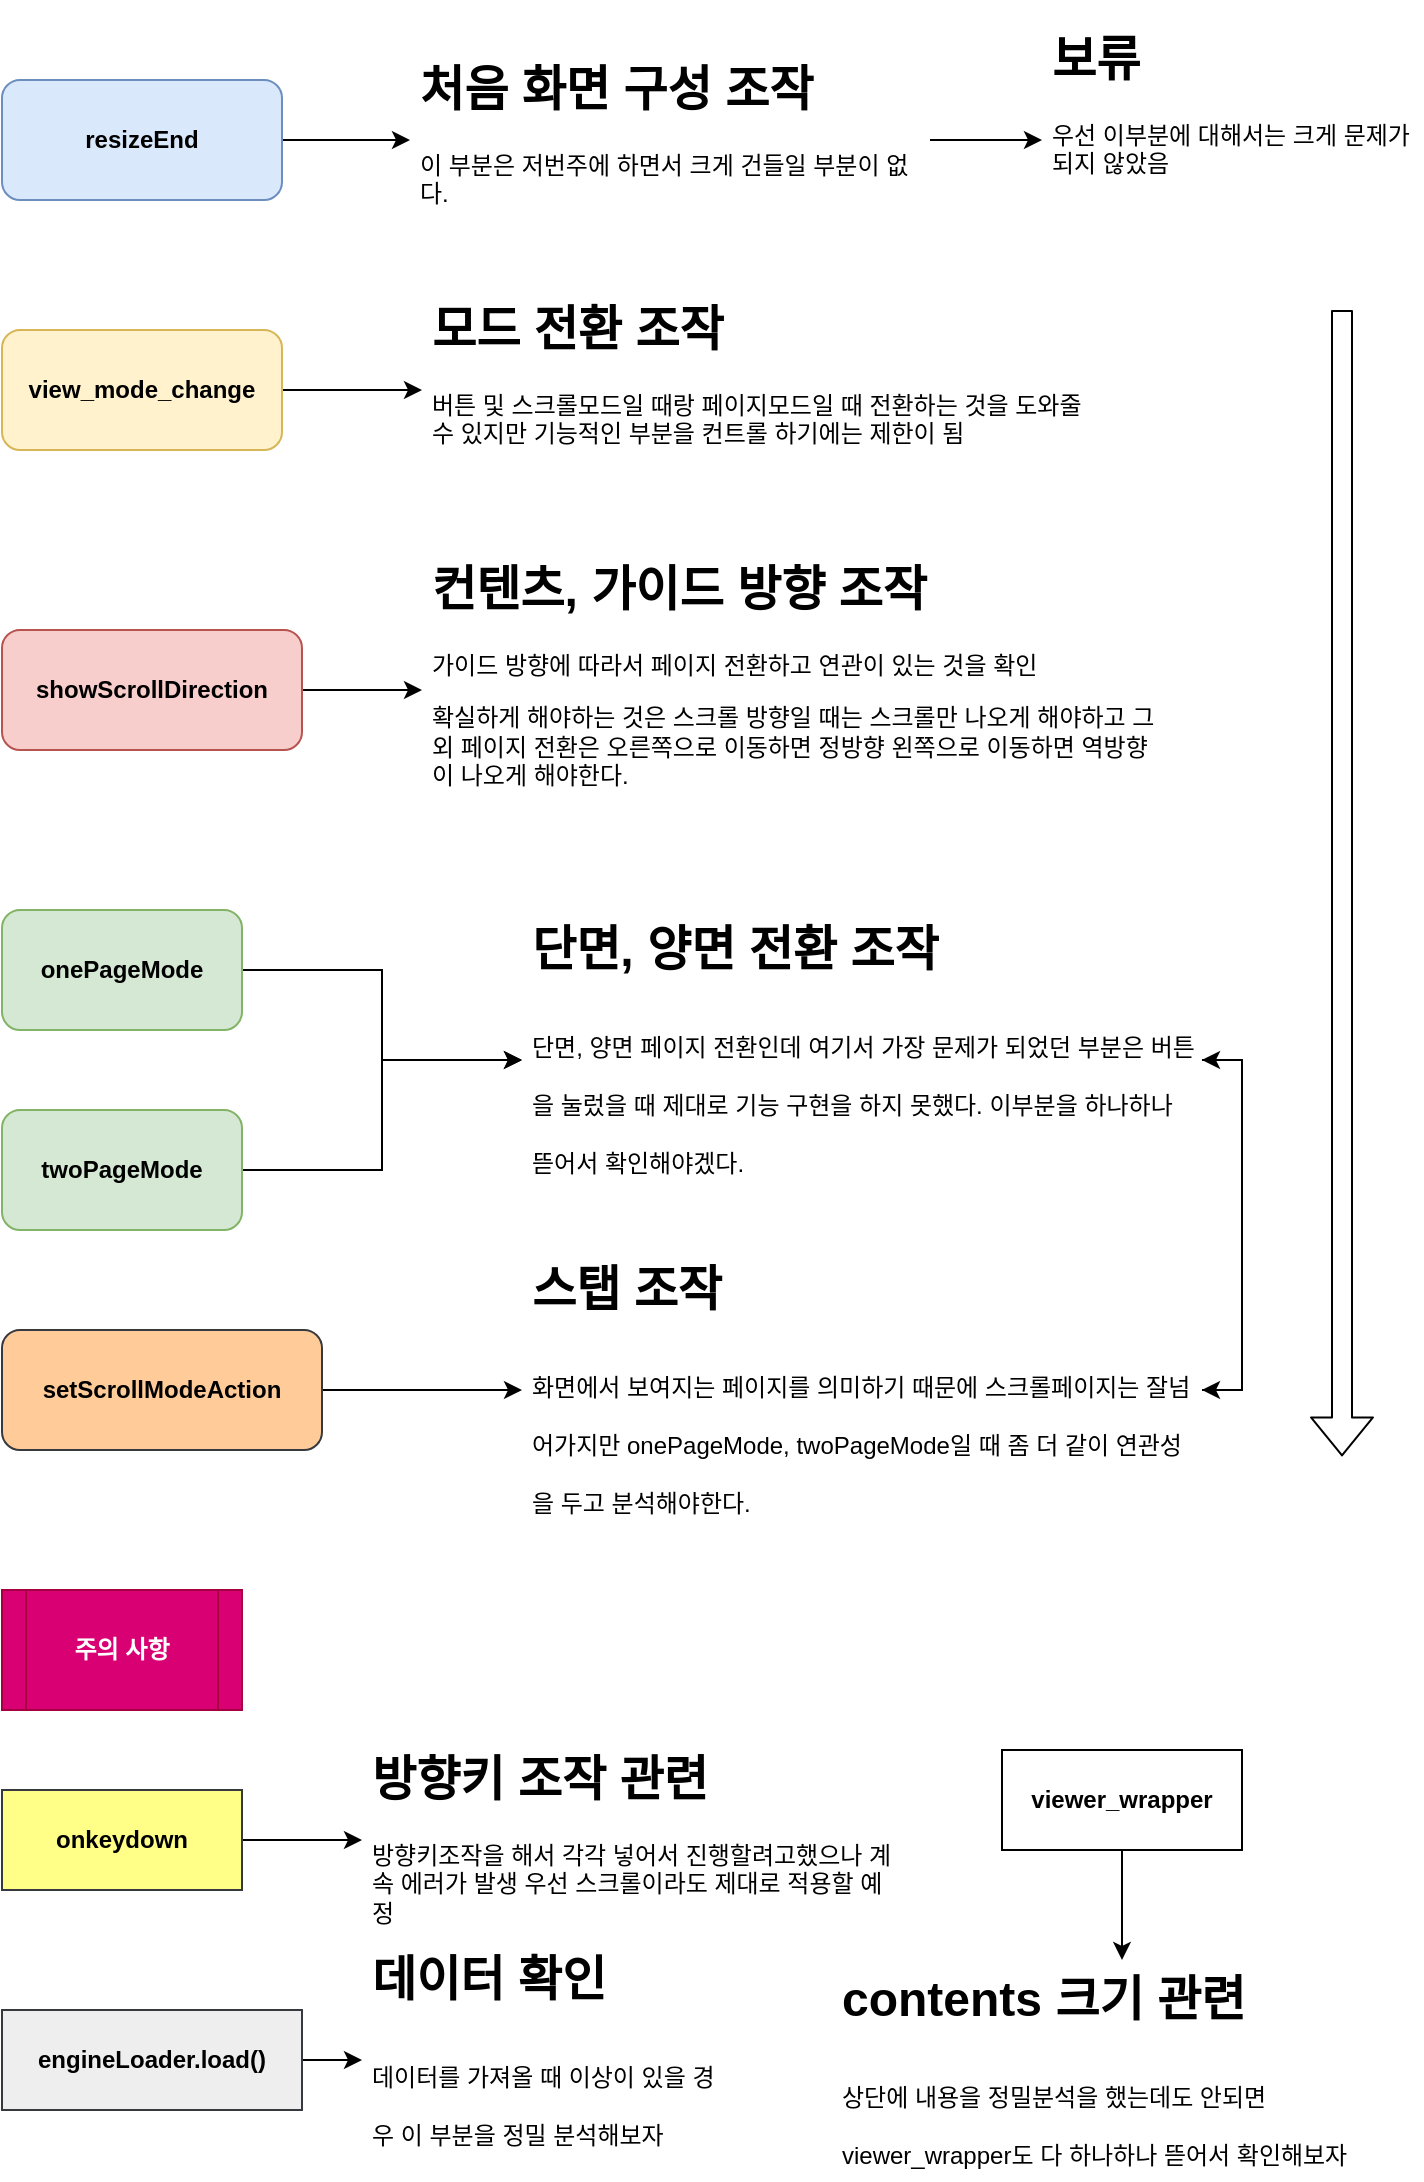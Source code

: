 <mxfile version="14.7.7" type="github">
  <diagram id="IzlXTpwW6o7o62uS0WEG" name="Page-1">
    <mxGraphModel dx="1038" dy="547" grid="1" gridSize="10" guides="1" tooltips="1" connect="1" arrows="1" fold="1" page="1" pageScale="1" pageWidth="827" pageHeight="1169" math="0" shadow="0">
      <root>
        <mxCell id="0" />
        <mxCell id="1" parent="0" />
        <mxCell id="V6XNfu9ZdhstBdqIbPVm-3" style="edgeStyle=orthogonalEdgeStyle;rounded=0;orthogonalLoop=1;jettySize=auto;html=1;entryX=0;entryY=0.5;entryDx=0;entryDy=0;" parent="1" source="V6XNfu9ZdhstBdqIbPVm-1" target="V6XNfu9ZdhstBdqIbPVm-2" edge="1">
          <mxGeometry relative="1" as="geometry" />
        </mxCell>
        <mxCell id="V6XNfu9ZdhstBdqIbPVm-1" value="&lt;b&gt;showScrollDirection&lt;/b&gt;" style="rounded=1;whiteSpace=wrap;html=1;fillColor=#f8cecc;strokeColor=#b85450;" parent="1" vertex="1">
          <mxGeometry x="80" y="320" width="150" height="60" as="geometry" />
        </mxCell>
        <mxCell id="V6XNfu9ZdhstBdqIbPVm-2" value="&lt;h1&gt;컨텐츠, 가이드 방향 조작&amp;nbsp;&lt;/h1&gt;&lt;p&gt;가이드 방향에 따라서 페이지 전환하고 연관이 있는 것을 확인&amp;nbsp;&lt;/p&gt;&lt;p&gt;확실하게 해야하는 것은 스크롤 방향일 때는 스크롤만 나오게 해야하고 그 외 페이지 전환은 오른쪽으로 이동하면 정방향 왼쪽으로 이동하면 역방향이 나오게 해야한다.&amp;nbsp;&lt;/p&gt;" style="text;html=1;strokeColor=none;fillColor=none;spacing=5;spacingTop=-20;whiteSpace=wrap;overflow=hidden;rounded=0;" parent="1" vertex="1">
          <mxGeometry x="290" y="280" width="370" height="140" as="geometry" />
        </mxCell>
        <mxCell id="V6XNfu9ZdhstBdqIbPVm-6" style="edgeStyle=orthogonalEdgeStyle;rounded=0;orthogonalLoop=1;jettySize=auto;html=1;" parent="1" source="V6XNfu9ZdhstBdqIbPVm-4" target="V6XNfu9ZdhstBdqIbPVm-5" edge="1">
          <mxGeometry relative="1" as="geometry" />
        </mxCell>
        <mxCell id="V6XNfu9ZdhstBdqIbPVm-4" value="&lt;b&gt;view_mode_change&lt;/b&gt;" style="rounded=1;whiteSpace=wrap;html=1;fillColor=#fff2cc;strokeColor=#d6b656;" parent="1" vertex="1">
          <mxGeometry x="80" y="170" width="140" height="60" as="geometry" />
        </mxCell>
        <mxCell id="V6XNfu9ZdhstBdqIbPVm-5" value="&lt;h1&gt;모드 전환 조작&lt;/h1&gt;&lt;p&gt;버튼 및 스크롤모드일 때랑 페이지모드일 때 전환하는 것을 도와줄 수 있지만 기능적인 부분을 컨트롤 하기에는 제한이 됨&amp;nbsp;&lt;/p&gt;" style="text;html=1;strokeColor=none;fillColor=none;spacing=5;spacingTop=-20;whiteSpace=wrap;overflow=hidden;rounded=0;" parent="1" vertex="1">
          <mxGeometry x="290" y="150" width="340" height="100" as="geometry" />
        </mxCell>
        <mxCell id="V6XNfu9ZdhstBdqIbPVm-10" style="edgeStyle=orthogonalEdgeStyle;rounded=0;orthogonalLoop=1;jettySize=auto;html=1;entryX=0;entryY=0.5;entryDx=0;entryDy=0;" parent="1" source="V6XNfu9ZdhstBdqIbPVm-7" target="V6XNfu9ZdhstBdqIbPVm-9" edge="1">
          <mxGeometry relative="1" as="geometry" />
        </mxCell>
        <mxCell id="V6XNfu9ZdhstBdqIbPVm-7" value="&lt;b&gt;onePageMode&lt;/b&gt;" style="rounded=1;whiteSpace=wrap;html=1;fillColor=#d5e8d4;strokeColor=#82b366;" parent="1" vertex="1">
          <mxGeometry x="80" y="460" width="120" height="60" as="geometry" />
        </mxCell>
        <mxCell id="V6XNfu9ZdhstBdqIbPVm-11" style="edgeStyle=orthogonalEdgeStyle;rounded=0;orthogonalLoop=1;jettySize=auto;html=1;" parent="1" source="V6XNfu9ZdhstBdqIbPVm-8" target="V6XNfu9ZdhstBdqIbPVm-9" edge="1">
          <mxGeometry relative="1" as="geometry" />
        </mxCell>
        <mxCell id="V6XNfu9ZdhstBdqIbPVm-8" value="&lt;b&gt;twoPageMode&lt;/b&gt;" style="rounded=1;whiteSpace=wrap;html=1;fillColor=#d5e8d4;strokeColor=#82b366;" parent="1" vertex="1">
          <mxGeometry x="80" y="560" width="120" height="60" as="geometry" />
        </mxCell>
        <mxCell id="YyI7yfQiKExQXq_ci0Xg-11" style="edgeStyle=orthogonalEdgeStyle;rounded=0;orthogonalLoop=1;jettySize=auto;html=1;entryX=1;entryY=0.5;entryDx=0;entryDy=0;" edge="1" parent="1" source="V6XNfu9ZdhstBdqIbPVm-9" target="YyI7yfQiKExQXq_ci0Xg-9">
          <mxGeometry relative="1" as="geometry">
            <Array as="points">
              <mxPoint x="700" y="535" />
              <mxPoint x="700" y="700" />
            </Array>
          </mxGeometry>
        </mxCell>
        <mxCell id="V6XNfu9ZdhstBdqIbPVm-9" value="&lt;h1&gt;&lt;span&gt;단면, 양면 전환 조작&lt;/span&gt;&lt;/h1&gt;&lt;h1&gt;&lt;span style=&quot;font-size: 12px ; font-weight: 400&quot;&gt;단면, 양면 페이지 전환인데 여기서 가장 문제가 되었던 부분은 버튼을 눌렀을 때 제대로 기능 구현을 하지 못했다. 이부분을 하나하나 뜯어서 확인해야겠다.&lt;/span&gt;&lt;/h1&gt;" style="text;html=1;strokeColor=none;fillColor=none;spacing=5;spacingTop=-20;whiteSpace=wrap;overflow=hidden;rounded=0;" parent="1" vertex="1">
          <mxGeometry x="340" y="460" width="340" height="150" as="geometry" />
        </mxCell>
        <mxCell id="YyI7yfQiKExQXq_ci0Xg-3" style="edgeStyle=orthogonalEdgeStyle;rounded=0;orthogonalLoop=1;jettySize=auto;html=1;" edge="1" parent="1" source="YyI7yfQiKExQXq_ci0Xg-1" target="YyI7yfQiKExQXq_ci0Xg-2">
          <mxGeometry relative="1" as="geometry" />
        </mxCell>
        <mxCell id="YyI7yfQiKExQXq_ci0Xg-1" value="&lt;b&gt;resizeEnd&lt;/b&gt;" style="rounded=1;whiteSpace=wrap;html=1;fillColor=#dae8fc;strokeColor=#6c8ebf;" vertex="1" parent="1">
          <mxGeometry x="80" y="45" width="140" height="60" as="geometry" />
        </mxCell>
        <mxCell id="YyI7yfQiKExQXq_ci0Xg-17" style="edgeStyle=orthogonalEdgeStyle;rounded=0;orthogonalLoop=1;jettySize=auto;html=1;entryX=0;entryY=0.5;entryDx=0;entryDy=0;" edge="1" parent="1" source="YyI7yfQiKExQXq_ci0Xg-2" target="YyI7yfQiKExQXq_ci0Xg-16">
          <mxGeometry relative="1" as="geometry" />
        </mxCell>
        <mxCell id="YyI7yfQiKExQXq_ci0Xg-2" value="&lt;h1&gt;처음 화면 구성 조작&lt;/h1&gt;&lt;p&gt;이 부분은 저번주에 하면서 크게 건들일 부분이 없다.&amp;nbsp;&lt;/p&gt;" style="text;html=1;strokeColor=none;fillColor=none;spacing=5;spacingTop=-20;whiteSpace=wrap;overflow=hidden;rounded=0;" vertex="1" parent="1">
          <mxGeometry x="284" y="30" width="260" height="90" as="geometry" />
        </mxCell>
        <mxCell id="YyI7yfQiKExQXq_ci0Xg-4" value="&lt;b&gt;주의 사항&lt;/b&gt;" style="shape=process;whiteSpace=wrap;html=1;backgroundOutline=1;fillColor=#d80073;strokeColor=#A50040;fontColor=#ffffff;" vertex="1" parent="1">
          <mxGeometry x="80" y="800" width="120" height="60" as="geometry" />
        </mxCell>
        <mxCell id="YyI7yfQiKExQXq_ci0Xg-22" style="edgeStyle=orthogonalEdgeStyle;rounded=0;orthogonalLoop=1;jettySize=auto;html=1;entryX=0;entryY=0.5;entryDx=0;entryDy=0;" edge="1" parent="1" source="YyI7yfQiKExQXq_ci0Xg-5" target="YyI7yfQiKExQXq_ci0Xg-6">
          <mxGeometry relative="1" as="geometry" />
        </mxCell>
        <mxCell id="YyI7yfQiKExQXq_ci0Xg-5" value="&lt;b&gt;onkeydown&lt;/b&gt;" style="rounded=0;whiteSpace=wrap;html=1;fillColor=#ffff88;strokeColor=#36393d;" vertex="1" parent="1">
          <mxGeometry x="80" y="900" width="120" height="50" as="geometry" />
        </mxCell>
        <mxCell id="YyI7yfQiKExQXq_ci0Xg-6" value="&lt;h1&gt;방향키 조작 관련&lt;/h1&gt;&lt;p&gt;방향키조작을 해서 각각 넣어서 진행할려고했으나 계속 에러가 발생 우선 스크롤이라도 제대로 적용할 예정&amp;nbsp;&lt;/p&gt;" style="text;html=1;strokeColor=none;fillColor=none;spacing=5;spacingTop=-20;whiteSpace=wrap;overflow=hidden;rounded=0;" vertex="1" parent="1">
          <mxGeometry x="260" y="875" width="270" height="100" as="geometry" />
        </mxCell>
        <mxCell id="YyI7yfQiKExQXq_ci0Xg-10" style="edgeStyle=orthogonalEdgeStyle;rounded=0;orthogonalLoop=1;jettySize=auto;html=1;" edge="1" parent="1" source="YyI7yfQiKExQXq_ci0Xg-8" target="YyI7yfQiKExQXq_ci0Xg-9">
          <mxGeometry relative="1" as="geometry" />
        </mxCell>
        <mxCell id="YyI7yfQiKExQXq_ci0Xg-8" value="&lt;b&gt;setScrollModeAction&lt;/b&gt;" style="rounded=1;whiteSpace=wrap;html=1;fillColor=#ffcc99;strokeColor=#36393d;" vertex="1" parent="1">
          <mxGeometry x="80" y="670" width="160" height="60" as="geometry" />
        </mxCell>
        <mxCell id="YyI7yfQiKExQXq_ci0Xg-12" style="edgeStyle=orthogonalEdgeStyle;rounded=0;orthogonalLoop=1;jettySize=auto;html=1;entryX=1;entryY=0.5;entryDx=0;entryDy=0;" edge="1" parent="1" source="YyI7yfQiKExQXq_ci0Xg-9" target="V6XNfu9ZdhstBdqIbPVm-9">
          <mxGeometry relative="1" as="geometry">
            <Array as="points">
              <mxPoint x="700" y="700" />
              <mxPoint x="700" y="535" />
            </Array>
          </mxGeometry>
        </mxCell>
        <mxCell id="YyI7yfQiKExQXq_ci0Xg-9" value="&lt;h1&gt;&lt;span&gt;스탭 조작&lt;/span&gt;&lt;/h1&gt;&lt;h1&gt;&lt;span style=&quot;font-size: 12px ; font-weight: 400&quot;&gt;화면에서 보여지는 페이지를 의미하기 때문에 스크롤페이지는 잘넘어가지만 onePageMode, twoPageMode일 때 좀 더 같이 연관성을 두고 분석해야한다.&amp;nbsp;&lt;/span&gt;&lt;/h1&gt;" style="text;html=1;strokeColor=none;fillColor=none;spacing=5;spacingTop=-20;whiteSpace=wrap;overflow=hidden;rounded=0;" vertex="1" parent="1">
          <mxGeometry x="340" y="630" width="340" height="140" as="geometry" />
        </mxCell>
        <mxCell id="YyI7yfQiKExQXq_ci0Xg-15" style="edgeStyle=orthogonalEdgeStyle;rounded=0;orthogonalLoop=1;jettySize=auto;html=1;entryX=0;entryY=0.5;entryDx=0;entryDy=0;" edge="1" parent="1" source="YyI7yfQiKExQXq_ci0Xg-13" target="YyI7yfQiKExQXq_ci0Xg-14">
          <mxGeometry relative="1" as="geometry" />
        </mxCell>
        <mxCell id="YyI7yfQiKExQXq_ci0Xg-13" value="&lt;b&gt;engineLoader.load()&lt;/b&gt;" style="rounded=0;whiteSpace=wrap;html=1;fillColor=#eeeeee;strokeColor=#36393d;" vertex="1" parent="1">
          <mxGeometry x="80" y="1010" width="150" height="50" as="geometry" />
        </mxCell>
        <mxCell id="YyI7yfQiKExQXq_ci0Xg-14" value="&lt;h1&gt;&lt;span&gt;데이터 확인&lt;/span&gt;&lt;/h1&gt;&lt;h1&gt;&lt;span style=&quot;font-size: 12px ; font-weight: 400&quot;&gt;데이터를 가져올 때 이상이 있을 경우 이 부분을 정밀 분석해보자&amp;nbsp;&lt;/span&gt;&lt;/h1&gt;" style="text;html=1;strokeColor=none;fillColor=none;spacing=5;spacingTop=-20;whiteSpace=wrap;overflow=hidden;rounded=0;" vertex="1" parent="1">
          <mxGeometry x="260" y="975" width="190" height="120" as="geometry" />
        </mxCell>
        <mxCell id="YyI7yfQiKExQXq_ci0Xg-16" value="&lt;h1&gt;보류&amp;nbsp;&lt;/h1&gt;&lt;p&gt;우선 이부분에 대해서는 크게 문제가 되지 않았음&amp;nbsp;&lt;/p&gt;" style="text;html=1;strokeColor=none;fillColor=none;spacing=5;spacingTop=-20;whiteSpace=wrap;overflow=hidden;rounded=0;" vertex="1" parent="1">
          <mxGeometry x="600" y="15" width="190" height="120" as="geometry" />
        </mxCell>
        <mxCell id="YyI7yfQiKExQXq_ci0Xg-18" value="" style="shape=flexArrow;endArrow=classic;html=1;" edge="1" parent="1">
          <mxGeometry width="50" height="50" relative="1" as="geometry">
            <mxPoint x="750" y="160" as="sourcePoint" />
            <mxPoint x="750" y="733.2" as="targetPoint" />
          </mxGeometry>
        </mxCell>
        <mxCell id="YyI7yfQiKExQXq_ci0Xg-21" style="edgeStyle=orthogonalEdgeStyle;rounded=0;orthogonalLoop=1;jettySize=auto;html=1;" edge="1" parent="1" source="YyI7yfQiKExQXq_ci0Xg-19" target="YyI7yfQiKExQXq_ci0Xg-20">
          <mxGeometry relative="1" as="geometry" />
        </mxCell>
        <mxCell id="YyI7yfQiKExQXq_ci0Xg-19" value="&lt;b&gt;viewer_wrapper&lt;/b&gt;" style="rounded=0;whiteSpace=wrap;html=1;" vertex="1" parent="1">
          <mxGeometry x="580" y="880" width="120" height="50" as="geometry" />
        </mxCell>
        <mxCell id="YyI7yfQiKExQXq_ci0Xg-20" value="&lt;h1&gt;&lt;span&gt;contents 크기 관련&lt;/span&gt;&lt;/h1&gt;&lt;h1&gt;&lt;span style=&quot;font-size: 12px ; font-weight: 400&quot;&gt;상단에 내용을 정밀분석을 했는데도 안되면 viewer_wrapper도 다 하나하나 뜯어서 확인해보자&amp;nbsp;&lt;/span&gt;&lt;/h1&gt;" style="text;html=1;strokeColor=none;fillColor=none;spacing=5;spacingTop=-20;whiteSpace=wrap;overflow=hidden;rounded=0;" vertex="1" parent="1">
          <mxGeometry x="495" y="985" width="290" height="110" as="geometry" />
        </mxCell>
      </root>
    </mxGraphModel>
  </diagram>
</mxfile>
